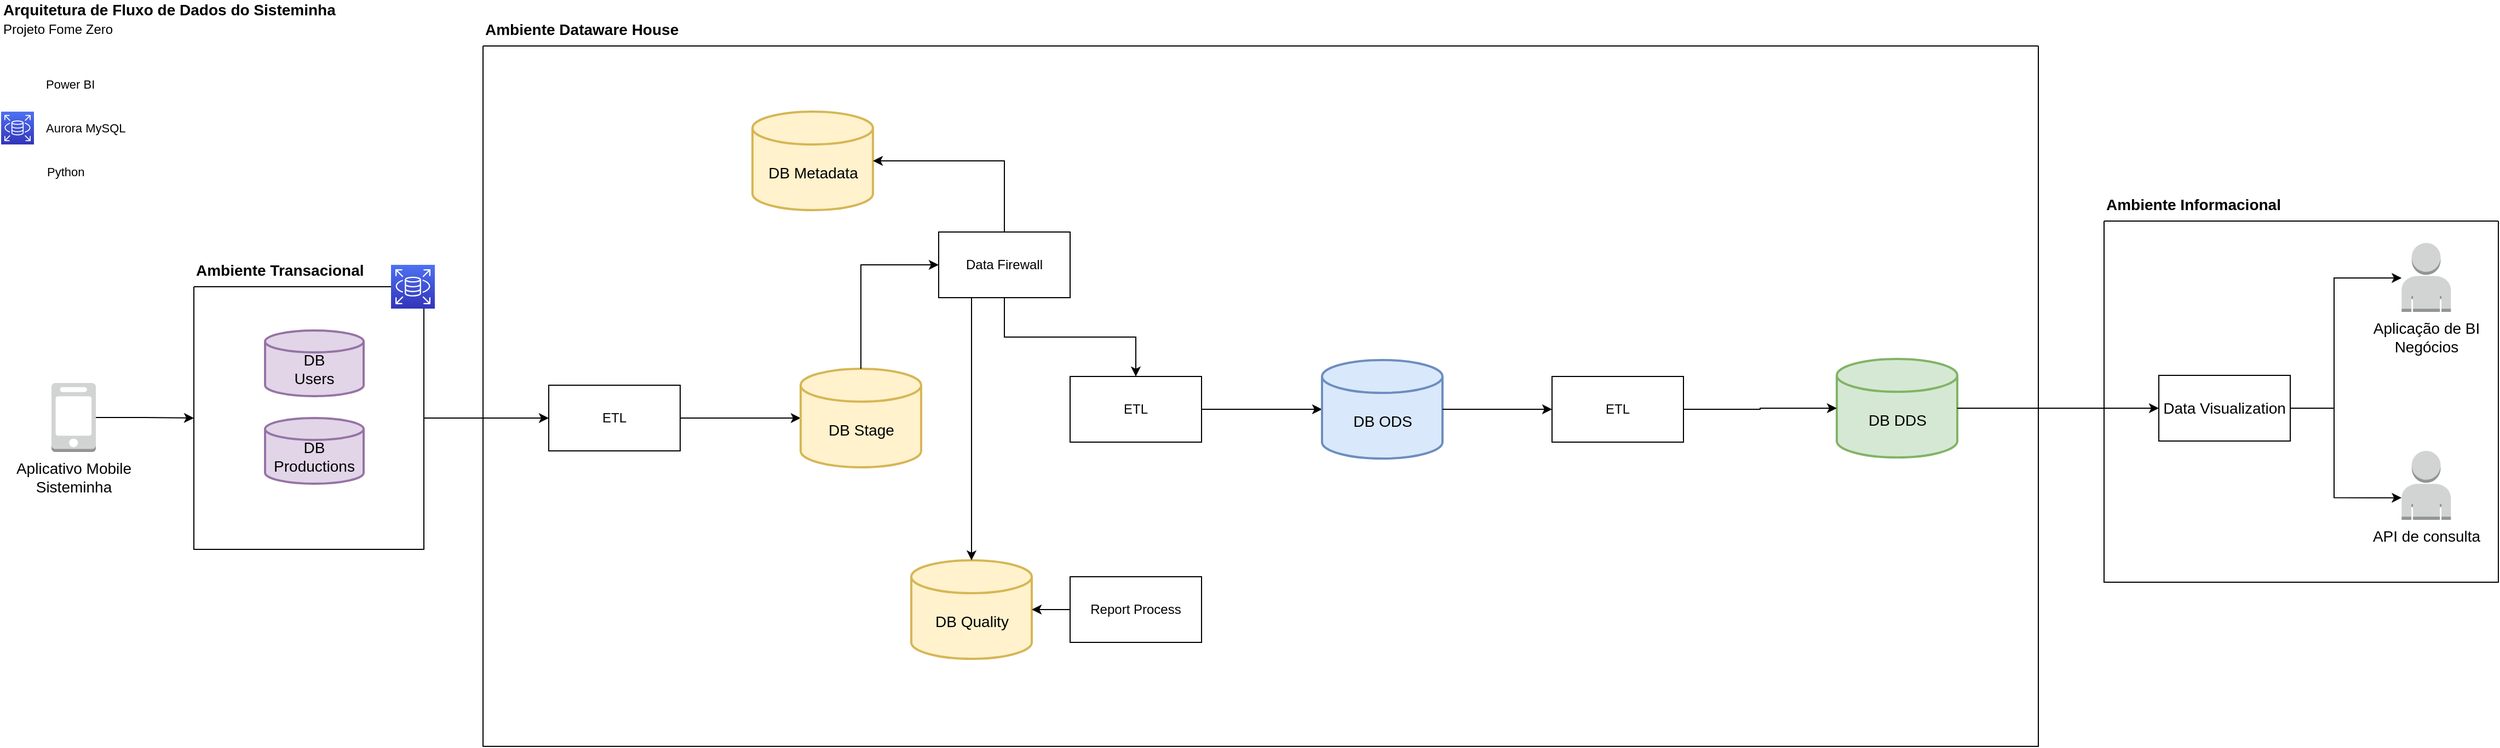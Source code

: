 <mxfile version="15.4.0" type="device"><diagram id="iu-2WgTHqQ5aRyYGfrQe" name="Page-1"><mxGraphModel dx="3094" dy="2294" grid="1" gridSize="10" guides="1" tooltips="1" connect="1" arrows="1" fold="1" page="1" pageScale="1" pageWidth="850" pageHeight="1100" math="0" shadow="0"><root><mxCell id="0"/><mxCell id="1" parent="0"/><mxCell id="vy8CXIoCcnMFN7_fAtGz-59" style="edgeStyle=orthogonalEdgeStyle;rounded=0;orthogonalLoop=1;jettySize=auto;html=1;entryX=0;entryY=0.5;entryDx=0;entryDy=0;entryPerimeter=0;fontSize=11;" parent="1" source="vy8CXIoCcnMFN7_fAtGz-4" target="vy8CXIoCcnMFN7_fAtGz-56" edge="1"><mxGeometry relative="1" as="geometry"/></mxCell><mxCell id="vy8CXIoCcnMFN7_fAtGz-5" value="Arquitetura de Fluxo de Dados do&amp;nbsp;Sisteminha&lt;br&gt;&lt;font style=&quot;font-size: 12px ; font-weight: normal&quot;&gt;Projeto Fome Zero&lt;/font&gt;" style="text;html=1;strokeColor=none;fillColor=none;align=left;verticalAlign=middle;whiteSpace=wrap;rounded=0;fontStyle=1;fontSize=14;" parent="1" vertex="1"><mxGeometry x="40" y="40" width="320" height="30" as="geometry"/></mxCell><mxCell id="vy8CXIoCcnMFN7_fAtGz-23" style="edgeStyle=orthogonalEdgeStyle;rounded=0;orthogonalLoop=1;jettySize=auto;html=1;fontSize=14;" parent="1" source="vy8CXIoCcnMFN7_fAtGz-6" target="vy8CXIoCcnMFN7_fAtGz-4" edge="1"><mxGeometry relative="1" as="geometry"/></mxCell><mxCell id="vy8CXIoCcnMFN7_fAtGz-6" value="" style="swimlane;startSize=0;fontSize=14;strokeColor=default;rounded=1;" parent="1" vertex="1"><mxGeometry x="216" y="300" width="210" height="240" as="geometry"/></mxCell><mxCell id="vy8CXIoCcnMFN7_fAtGz-14" value="" style="group" parent="vy8CXIoCcnMFN7_fAtGz-6" vertex="1" connectable="0"><mxGeometry x="65" y="40" width="90" height="60" as="geometry"/></mxCell><mxCell id="vy8CXIoCcnMFN7_fAtGz-3" value="" style="strokeWidth=2;html=1;shape=mxgraph.flowchart.database;whiteSpace=wrap;fillColor=#e1d5e7;strokeColor=#9673a6;" parent="vy8CXIoCcnMFN7_fAtGz-14" vertex="1"><mxGeometry width="90" height="60" as="geometry"/></mxCell><mxCell id="vy8CXIoCcnMFN7_fAtGz-13" value="DB&lt;br&gt;Users" style="text;html=1;strokeColor=none;fillColor=none;align=center;verticalAlign=middle;whiteSpace=wrap;rounded=0;fontSize=14;" parent="vy8CXIoCcnMFN7_fAtGz-14" vertex="1"><mxGeometry x="15" y="20" width="60" height="30" as="geometry"/></mxCell><mxCell id="vy8CXIoCcnMFN7_fAtGz-15" value="" style="group" parent="vy8CXIoCcnMFN7_fAtGz-6" vertex="1" connectable="0"><mxGeometry x="65" y="120" width="90" height="60" as="geometry"/></mxCell><mxCell id="vy8CXIoCcnMFN7_fAtGz-16" value="" style="strokeWidth=2;html=1;shape=mxgraph.flowchart.database;whiteSpace=wrap;fillColor=#e1d5e7;strokeColor=#9673a6;" parent="vy8CXIoCcnMFN7_fAtGz-15" vertex="1"><mxGeometry width="90" height="60" as="geometry"/></mxCell><mxCell id="vy8CXIoCcnMFN7_fAtGz-17" value="DB&lt;br&gt;Productions" style="text;html=1;strokeColor=none;fillColor=none;align=center;verticalAlign=middle;whiteSpace=wrap;rounded=0;fontSize=14;" parent="vy8CXIoCcnMFN7_fAtGz-15" vertex="1"><mxGeometry x="15" y="20" width="60" height="30" as="geometry"/></mxCell><mxCell id="vy8CXIoCcnMFN7_fAtGz-46" value="" style="sketch=0;points=[[0,0,0],[0.25,0,0],[0.5,0,0],[0.75,0,0],[1,0,0],[0,1,0],[0.25,1,0],[0.5,1,0],[0.75,1,0],[1,1,0],[0,0.25,0],[0,0.5,0],[0,0.75,0],[1,0.25,0],[1,0.5,0],[1,0.75,0]];outlineConnect=0;fontColor=#232F3E;gradientColor=#4D72F3;gradientDirection=north;fillColor=#3334B9;strokeColor=#ffffff;dashed=0;verticalLabelPosition=bottom;verticalAlign=top;align=center;html=1;fontSize=12;fontStyle=0;aspect=fixed;shape=mxgraph.aws4.resourceIcon;resIcon=mxgraph.aws4.rds;" parent="vy8CXIoCcnMFN7_fAtGz-6" vertex="1"><mxGeometry x="180" y="-20" width="40" height="40" as="geometry"/></mxCell><mxCell id="vy8CXIoCcnMFN7_fAtGz-22" style="edgeStyle=orthogonalEdgeStyle;rounded=0;orthogonalLoop=1;jettySize=auto;html=1;fontSize=14;" parent="1" source="vy8CXIoCcnMFN7_fAtGz-7" target="vy8CXIoCcnMFN7_fAtGz-6" edge="1"><mxGeometry relative="1" as="geometry"/></mxCell><mxCell id="vy8CXIoCcnMFN7_fAtGz-7" value="Aplicativo Mobile&lt;br&gt;Sisteminha" style="outlineConnect=0;dashed=0;verticalLabelPosition=bottom;verticalAlign=top;align=center;html=1;shape=mxgraph.aws3.mobile_client;fillColor=#D2D3D3;gradientColor=none;fontSize=14;" parent="1" vertex="1"><mxGeometry x="86" y="388" width="40.5" height="63" as="geometry"/></mxCell><mxCell id="vy8CXIoCcnMFN7_fAtGz-19" value="Ambiente Transacional" style="text;html=1;strokeColor=none;fillColor=none;align=left;verticalAlign=middle;whiteSpace=wrap;rounded=0;fontSize=14;fontStyle=1" parent="1" vertex="1"><mxGeometry x="216" y="270" width="184" height="30" as="geometry"/></mxCell><mxCell id="vy8CXIoCcnMFN7_fAtGz-25" style="edgeStyle=orthogonalEdgeStyle;rounded=0;orthogonalLoop=1;jettySize=auto;html=1;fontSize=14;" parent="1" source="vy8CXIoCcnMFN7_fAtGz-20" target="vy8CXIoCcnMFN7_fAtGz-21" edge="1"><mxGeometry relative="1" as="geometry"><Array as="points"><mxPoint x="2170" y="411"/><mxPoint x="2170" y="292"/></Array></mxGeometry></mxCell><mxCell id="vy8CXIoCcnMFN7_fAtGz-27" value="" style="group" parent="1" vertex="1" connectable="0"><mxGeometry x="1716" y="366" width="110" height="90" as="geometry"/></mxCell><mxCell id="vy8CXIoCcnMFN7_fAtGz-28" value="" style="strokeWidth=2;html=1;shape=mxgraph.flowchart.database;whiteSpace=wrap;fillColor=#d5e8d4;strokeColor=#82b366;" parent="vy8CXIoCcnMFN7_fAtGz-27" vertex="1"><mxGeometry width="110" height="90" as="geometry"/></mxCell><mxCell id="vy8CXIoCcnMFN7_fAtGz-29" value="DB DDS" style="text;html=1;strokeColor=none;fillColor=none;align=center;verticalAlign=middle;whiteSpace=wrap;rounded=0;fontSize=14;" parent="vy8CXIoCcnMFN7_fAtGz-27" vertex="1"><mxGeometry x="12.5" y="30.004" width="85" height="51.429" as="geometry"/></mxCell><mxCell id="vy8CXIoCcnMFN7_fAtGz-31" style="edgeStyle=orthogonalEdgeStyle;rounded=0;orthogonalLoop=1;jettySize=auto;html=1;fontSize=14;" parent="1" source="vy8CXIoCcnMFN7_fAtGz-28" target="vy8CXIoCcnMFN7_fAtGz-20" edge="1"><mxGeometry relative="1" as="geometry"/></mxCell><mxCell id="vy8CXIoCcnMFN7_fAtGz-37" value="" style="shape=image;verticalLabelPosition=bottom;labelBackgroundColor=#ffffff;verticalAlign=top;aspect=fixed;imageAspect=0;image=https://www.decisioninc.uk/wp-content/uploads/2020/11/newpowerbiicon.png;" parent="1" vertex="1"><mxGeometry x="40" y="100" width="40" height="29.99" as="geometry"/></mxCell><mxCell id="vy8CXIoCcnMFN7_fAtGz-38" value="Power BI" style="text;html=1;strokeColor=none;fillColor=none;align=left;verticalAlign=middle;whiteSpace=wrap;rounded=0;fontSize=11;" parent="1" vertex="1"><mxGeometry x="79.01" y="100" width="99.99" height="30" as="geometry"/></mxCell><mxCell id="vy8CXIoCcnMFN7_fAtGz-44" value="" style="sketch=0;points=[[0,0,0],[0.25,0,0],[0.5,0,0],[0.75,0,0],[1,0,0],[0,1,0],[0.25,1,0],[0.5,1,0],[0.75,1,0],[1,1,0],[0,0.25,0],[0,0.5,0],[0,0.75,0],[1,0.25,0],[1,0.5,0],[1,0.75,0]];outlineConnect=0;fontColor=#232F3E;gradientColor=#4D72F3;gradientDirection=north;fillColor=#3334B9;strokeColor=#ffffff;dashed=0;verticalLabelPosition=bottom;verticalAlign=top;align=center;html=1;fontSize=12;fontStyle=0;aspect=fixed;shape=mxgraph.aws4.resourceIcon;resIcon=mxgraph.aws4.rds;" parent="1" vertex="1"><mxGeometry x="40" y="140" width="30" height="30" as="geometry"/></mxCell><mxCell id="vy8CXIoCcnMFN7_fAtGz-45" value="Aurora MySQL" style="text;html=1;strokeColor=none;fillColor=none;align=left;verticalAlign=middle;whiteSpace=wrap;rounded=0;fontSize=11;" parent="1" vertex="1"><mxGeometry x="79.01" y="140" width="99.99" height="30" as="geometry"/></mxCell><mxCell id="vy8CXIoCcnMFN7_fAtGz-47" value="" style="shape=image;verticalLabelPosition=bottom;labelBackgroundColor=#ffffff;verticalAlign=top;aspect=fixed;imageAspect=0;image=https://upload.wikimedia.org/wikipedia/commons/thumb/c/c3/Python-logo-notext.svg/1200px-Python-logo-notext.svg.png;" parent="1" vertex="1"><mxGeometry x="40" y="180" width="30" height="30" as="geometry"/></mxCell><mxCell id="vy8CXIoCcnMFN7_fAtGz-48" value="Python" style="text;html=1;strokeColor=none;fillColor=none;align=left;verticalAlign=middle;whiteSpace=wrap;rounded=0;fontSize=11;" parent="1" vertex="1"><mxGeometry x="80" y="180" width="99.99" height="30" as="geometry"/></mxCell><mxCell id="vy8CXIoCcnMFN7_fAtGz-55" value="" style="group" parent="1" vertex="1" connectable="0"><mxGeometry x="770" y="375" width="110" height="90" as="geometry"/></mxCell><mxCell id="vy8CXIoCcnMFN7_fAtGz-56" value="" style="strokeWidth=2;html=1;shape=mxgraph.flowchart.database;whiteSpace=wrap;fillColor=#fff2cc;strokeColor=#d6b656;" parent="vy8CXIoCcnMFN7_fAtGz-55" vertex="1"><mxGeometry width="110" height="90" as="geometry"/></mxCell><mxCell id="vy8CXIoCcnMFN7_fAtGz-57" value="DB Stage" style="text;html=1;strokeColor=none;fillColor=none;align=center;verticalAlign=middle;whiteSpace=wrap;rounded=0;fontSize=14;" parent="vy8CXIoCcnMFN7_fAtGz-55" vertex="1"><mxGeometry x="12.5" y="30.004" width="85" height="51.429" as="geometry"/></mxCell><mxCell id="vy8CXIoCcnMFN7_fAtGz-62" value="" style="group" parent="1" vertex="1" connectable="0"><mxGeometry x="540" y="374" width="130" height="76" as="geometry"/></mxCell><mxCell id="vy8CXIoCcnMFN7_fAtGz-4" value="ETL" style="rounded=0;whiteSpace=wrap;html=1;" parent="vy8CXIoCcnMFN7_fAtGz-62" vertex="1"><mxGeometry y="16" width="120" height="60" as="geometry"/></mxCell><mxCell id="vy8CXIoCcnMFN7_fAtGz-49" value="" style="shape=image;verticalLabelPosition=bottom;labelBackgroundColor=#ffffff;verticalAlign=top;aspect=fixed;imageAspect=0;image=https://upload.wikimedia.org/wikipedia/commons/thumb/c/c3/Python-logo-notext.svg/1200px-Python-logo-notext.svg.png;" parent="vy8CXIoCcnMFN7_fAtGz-62" vertex="1"><mxGeometry x="104" width="30" height="30" as="geometry"/></mxCell><mxCell id="vy8CXIoCcnMFN7_fAtGz-67" style="edgeStyle=orthogonalEdgeStyle;rounded=0;orthogonalLoop=1;jettySize=auto;html=1;entryX=0.5;entryY=0;entryDx=0;entryDy=0;fontSize=11;" parent="1" source="vy8CXIoCcnMFN7_fAtGz-64" target="vy8CXIoCcnMFN7_fAtGz-65" edge="1"><mxGeometry relative="1" as="geometry"/></mxCell><mxCell id="vy8CXIoCcnMFN7_fAtGz-71" style="edgeStyle=orthogonalEdgeStyle;rounded=0;orthogonalLoop=1;jettySize=auto;html=1;entryX=0;entryY=0.5;entryDx=0;entryDy=0;entryPerimeter=0;fontSize=11;" parent="1" source="vy8CXIoCcnMFN7_fAtGz-65" target="vy8CXIoCcnMFN7_fAtGz-69" edge="1"><mxGeometry relative="1" as="geometry"/></mxCell><mxCell id="vy8CXIoCcnMFN7_fAtGz-65" value="ETL" style="rounded=0;whiteSpace=wrap;html=1;" parent="1" vertex="1"><mxGeometry x="1016" y="382" width="120" height="60" as="geometry"/></mxCell><mxCell id="vy8CXIoCcnMFN7_fAtGz-66" style="edgeStyle=orthogonalEdgeStyle;rounded=0;orthogonalLoop=1;jettySize=auto;html=1;entryX=0;entryY=0.5;entryDx=0;entryDy=0;fontSize=11;" parent="1" source="vy8CXIoCcnMFN7_fAtGz-56" target="vy8CXIoCcnMFN7_fAtGz-64" edge="1"><mxGeometry relative="1" as="geometry"><Array as="points"><mxPoint x="825" y="280"/></Array></mxGeometry></mxCell><mxCell id="vy8CXIoCcnMFN7_fAtGz-68" value="" style="group" parent="1" vertex="1" connectable="0"><mxGeometry x="1246" y="367" width="110" height="90" as="geometry"/></mxCell><mxCell id="vy8CXIoCcnMFN7_fAtGz-69" value="" style="strokeWidth=2;html=1;shape=mxgraph.flowchart.database;whiteSpace=wrap;fillColor=#dae8fc;strokeColor=#6c8ebf;" parent="vy8CXIoCcnMFN7_fAtGz-68" vertex="1"><mxGeometry width="110" height="90" as="geometry"/></mxCell><mxCell id="vy8CXIoCcnMFN7_fAtGz-70" value="DB ODS" style="text;html=1;strokeColor=none;fillColor=none;align=center;verticalAlign=middle;whiteSpace=wrap;rounded=0;fontSize=14;" parent="vy8CXIoCcnMFN7_fAtGz-68" vertex="1"><mxGeometry x="12.5" y="30.004" width="85" height="51.429" as="geometry"/></mxCell><mxCell id="vy8CXIoCcnMFN7_fAtGz-80" style="edgeStyle=orthogonalEdgeStyle;rounded=0;orthogonalLoop=1;jettySize=auto;html=1;entryX=0;entryY=0.5;entryDx=0;entryDy=0;entryPerimeter=0;fontSize=11;" parent="1" source="vy8CXIoCcnMFN7_fAtGz-77" target="vy8CXIoCcnMFN7_fAtGz-28" edge="1"><mxGeometry relative="1" as="geometry"/></mxCell><mxCell id="vy8CXIoCcnMFN7_fAtGz-77" value="ETL" style="rounded=0;whiteSpace=wrap;html=1;" parent="1" vertex="1"><mxGeometry x="1456" y="382" width="120" height="60" as="geometry"/></mxCell><mxCell id="vy8CXIoCcnMFN7_fAtGz-79" style="edgeStyle=orthogonalEdgeStyle;rounded=0;orthogonalLoop=1;jettySize=auto;html=1;entryX=0;entryY=0.5;entryDx=0;entryDy=0;fontSize=11;" parent="1" source="vy8CXIoCcnMFN7_fAtGz-69" target="vy8CXIoCcnMFN7_fAtGz-77" edge="1"><mxGeometry relative="1" as="geometry"/></mxCell><mxCell id="vy8CXIoCcnMFN7_fAtGz-97" style="edgeStyle=orthogonalEdgeStyle;rounded=0;orthogonalLoop=1;jettySize=auto;html=1;entryX=0;entryY=0.68;entryDx=0;entryDy=0;entryPerimeter=0;fontSize=11;" parent="1" source="vy8CXIoCcnMFN7_fAtGz-20" target="vy8CXIoCcnMFN7_fAtGz-94" edge="1"><mxGeometry relative="1" as="geometry"><Array as="points"><mxPoint x="2170" y="411"/><mxPoint x="2170" y="493"/></Array></mxGeometry></mxCell><mxCell id="vy8CXIoCcnMFN7_fAtGz-81" value="" style="group" parent="1" vertex="1" connectable="0"><mxGeometry x="2210" y="260" width="66.67" height="71.5" as="geometry"/></mxCell><mxCell id="vy8CXIoCcnMFN7_fAtGz-21" value="Aplicação de BI&lt;br&gt;Negócios" style="outlineConnect=0;dashed=0;verticalLabelPosition=bottom;verticalAlign=top;align=center;html=1;shape=mxgraph.aws3.user;fillColor=#D2D3D3;gradientColor=none;fontSize=14;" parent="vy8CXIoCcnMFN7_fAtGz-81" vertex="1"><mxGeometry x="21.67" width="45" height="63" as="geometry"/></mxCell><mxCell id="vy8CXIoCcnMFN7_fAtGz-35" value="" style="shape=image;verticalLabelPosition=bottom;labelBackgroundColor=#ffffff;verticalAlign=top;aspect=fixed;imageAspect=0;image=https://www.decisioninc.uk/wp-content/uploads/2020/11/newpowerbiicon.png;" parent="vy8CXIoCcnMFN7_fAtGz-81" vertex="1"><mxGeometry y="36.5" width="46.67" height="35" as="geometry"/></mxCell><mxCell id="vy8CXIoCcnMFN7_fAtGz-93" value="" style="group" parent="1" vertex="1" connectable="0"><mxGeometry x="2210" y="450" width="66.67" height="71.5" as="geometry"/></mxCell><mxCell id="vy8CXIoCcnMFN7_fAtGz-94" value="API de consulta" style="outlineConnect=0;dashed=0;verticalLabelPosition=bottom;verticalAlign=top;align=center;html=1;shape=mxgraph.aws3.user;fillColor=#D2D3D3;gradientColor=none;fontSize=14;" parent="vy8CXIoCcnMFN7_fAtGz-93" vertex="1"><mxGeometry x="21.67" width="45" height="63" as="geometry"/></mxCell><mxCell id="vy8CXIoCcnMFN7_fAtGz-98" value="" style="swimlane;startSize=0;fontSize=14;strokeColor=default;rounded=1;" parent="1" vertex="1"><mxGeometry x="480" y="80" width="1420" height="640" as="geometry"/></mxCell><mxCell id="vy8CXIoCcnMFN7_fAtGz-64" value="Data Firewall" style="rounded=0;whiteSpace=wrap;html=1;" parent="vy8CXIoCcnMFN7_fAtGz-98" vertex="1"><mxGeometry x="416" y="170" width="120" height="60" as="geometry"/></mxCell><mxCell id="vy8CXIoCcnMFN7_fAtGz-73" value="" style="group" parent="vy8CXIoCcnMFN7_fAtGz-98" vertex="1" connectable="0"><mxGeometry x="246" y="60" width="110" height="90" as="geometry"/></mxCell><mxCell id="vy8CXIoCcnMFN7_fAtGz-74" value="" style="strokeWidth=2;html=1;shape=mxgraph.flowchart.database;whiteSpace=wrap;fillColor=#fff2cc;strokeColor=#d6b656;" parent="vy8CXIoCcnMFN7_fAtGz-73" vertex="1"><mxGeometry width="110" height="90" as="geometry"/></mxCell><mxCell id="vy8CXIoCcnMFN7_fAtGz-75" value="DB Metadata" style="text;html=1;strokeColor=none;fillColor=none;align=center;verticalAlign=middle;whiteSpace=wrap;rounded=0;fontSize=14;" parent="vy8CXIoCcnMFN7_fAtGz-73" vertex="1"><mxGeometry x="12.5" y="30.004" width="85" height="51.429" as="geometry"/></mxCell><mxCell id="vy8CXIoCcnMFN7_fAtGz-76" style="edgeStyle=orthogonalEdgeStyle;rounded=0;orthogonalLoop=1;jettySize=auto;html=1;entryX=1;entryY=0.5;entryDx=0;entryDy=0;entryPerimeter=0;fontSize=11;" parent="vy8CXIoCcnMFN7_fAtGz-98" source="vy8CXIoCcnMFN7_fAtGz-64" target="vy8CXIoCcnMFN7_fAtGz-74" edge="1"><mxGeometry relative="1" as="geometry"><Array as="points"><mxPoint x="476" y="105"/></Array></mxGeometry></mxCell><mxCell id="vy8CXIoCcnMFN7_fAtGz-121" value="" style="shape=image;verticalLabelPosition=bottom;labelBackgroundColor=#ffffff;verticalAlign=top;aspect=fixed;imageAspect=0;image=https://upload.wikimedia.org/wikipedia/commons/thumb/c/c3/Python-logo-notext.svg/1200px-Python-logo-notext.svg.png;" parent="vy8CXIoCcnMFN7_fAtGz-98" vertex="1"><mxGeometry x="1080" y="290" width="30" height="30" as="geometry"/></mxCell><mxCell id="vy8CXIoCcnMFN7_fAtGz-82" value="" style="group" parent="vy8CXIoCcnMFN7_fAtGz-98" vertex="1" connectable="0"><mxGeometry x="391" y="470" width="110" height="90" as="geometry"/></mxCell><mxCell id="vy8CXIoCcnMFN7_fAtGz-83" value="" style="strokeWidth=2;html=1;shape=mxgraph.flowchart.database;whiteSpace=wrap;fillColor=#fff2cc;strokeColor=#d6b656;" parent="vy8CXIoCcnMFN7_fAtGz-82" vertex="1"><mxGeometry width="110" height="90" as="geometry"/></mxCell><mxCell id="vy8CXIoCcnMFN7_fAtGz-84" value="DB Quality" style="text;html=1;strokeColor=none;fillColor=none;align=center;verticalAlign=middle;whiteSpace=wrap;rounded=0;fontSize=14;" parent="vy8CXIoCcnMFN7_fAtGz-82" vertex="1"><mxGeometry x="12.5" y="30.004" width="85" height="51.429" as="geometry"/></mxCell><mxCell id="vy8CXIoCcnMFN7_fAtGz-86" style="edgeStyle=orthogonalEdgeStyle;rounded=0;orthogonalLoop=1;jettySize=auto;html=1;fontSize=11;exitX=0.25;exitY=1;exitDx=0;exitDy=0;" parent="vy8CXIoCcnMFN7_fAtGz-98" source="vy8CXIoCcnMFN7_fAtGz-64" target="vy8CXIoCcnMFN7_fAtGz-83" edge="1"><mxGeometry relative="1" as="geometry"/></mxCell><mxCell id="vy8CXIoCcnMFN7_fAtGz-87" value="Report Process" style="rounded=0;whiteSpace=wrap;html=1;" parent="vy8CXIoCcnMFN7_fAtGz-98" vertex="1"><mxGeometry x="536" y="485" width="120" height="60" as="geometry"/></mxCell><mxCell id="vy8CXIoCcnMFN7_fAtGz-88" style="edgeStyle=orthogonalEdgeStyle;rounded=0;orthogonalLoop=1;jettySize=auto;html=1;entryX=1;entryY=0.5;entryDx=0;entryDy=0;entryPerimeter=0;fontSize=11;" parent="vy8CXIoCcnMFN7_fAtGz-98" source="vy8CXIoCcnMFN7_fAtGz-87" target="vy8CXIoCcnMFN7_fAtGz-83" edge="1"><mxGeometry relative="1" as="geometry"/></mxCell><mxCell id="vy8CXIoCcnMFN7_fAtGz-106" value="Ambiente Dataware House" style="text;html=1;strokeColor=none;fillColor=none;align=left;verticalAlign=middle;whiteSpace=wrap;rounded=0;fontSize=14;fontStyle=1" parent="1" vertex="1"><mxGeometry x="480" y="50" width="180" height="30" as="geometry"/></mxCell><mxCell id="vy8CXIoCcnMFN7_fAtGz-118" value="" style="swimlane;startSize=0;fontSize=14;strokeColor=default;rounded=1;" parent="1" vertex="1"><mxGeometry x="1960" y="240" width="360" height="330" as="geometry"/></mxCell><mxCell id="vy8CXIoCcnMFN7_fAtGz-20" value="Data Visualization" style="rounded=0;whiteSpace=wrap;html=1;fontSize=14;align=center;" parent="vy8CXIoCcnMFN7_fAtGz-118" vertex="1"><mxGeometry x="50" y="141" width="120" height="60" as="geometry"/></mxCell><mxCell id="vy8CXIoCcnMFN7_fAtGz-119" value="Ambiente Informacional" style="text;html=1;strokeColor=none;fillColor=none;align=left;verticalAlign=middle;whiteSpace=wrap;rounded=0;fontSize=14;fontStyle=1" parent="vy8CXIoCcnMFN7_fAtGz-118" vertex="1"><mxGeometry y="-30" width="180" height="30" as="geometry"/></mxCell><mxCell id="vy8CXIoCcnMFN7_fAtGz-120" value="" style="shape=image;verticalLabelPosition=bottom;labelBackgroundColor=#ffffff;verticalAlign=top;aspect=fixed;imageAspect=0;image=https://upload.wikimedia.org/wikipedia/commons/thumb/c/c3/Python-logo-notext.svg/1200px-Python-logo-notext.svg.png;" parent="1" vertex="1"><mxGeometry x="1120" y="367" width="30" height="30" as="geometry"/></mxCell></root></mxGraphModel></diagram></mxfile>